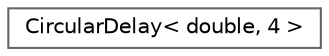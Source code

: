 digraph "Graphical Class Hierarchy"
{
 // LATEX_PDF_SIZE
  bgcolor="transparent";
  edge [fontname=Helvetica,fontsize=10,labelfontname=Helvetica,labelfontsize=10];
  node [fontname=Helvetica,fontsize=10,shape=box,height=0.2,width=0.4];
  rankdir="LR";
  Node0 [id="Node000000",label="CircularDelay\< double, 4 \>",height=0.2,width=0.4,color="grey40", fillcolor="white", style="filled",URL="$classCircularDelay.html",tooltip=" "];
}
